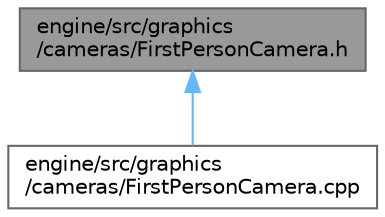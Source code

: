 digraph "engine/src/graphics/cameras/FirstPersonCamera.h"
{
 // LATEX_PDF_SIZE
  bgcolor="transparent";
  edge [fontname=Helvetica,fontsize=10,labelfontname=Helvetica,labelfontsize=10];
  node [fontname=Helvetica,fontsize=10,shape=box,height=0.2,width=0.4];
  Node1 [id="Node000001",label="engine/src/graphics\l/cameras/FirstPersonCamera.h",height=0.2,width=0.4,color="gray40", fillcolor="grey60", style="filled", fontcolor="black",tooltip="Header file for the FirstPersonCamera class."];
  Node1 -> Node2 [id="edge1_Node000001_Node000002",dir="back",color="steelblue1",style="solid",tooltip=" "];
  Node2 [id="Node000002",label="engine/src/graphics\l/cameras/FirstPersonCamera.cpp",height=0.2,width=0.4,color="grey40", fillcolor="white", style="filled",URL="$d0/d06/_first_person_camera_8cpp.html",tooltip="Implementation file for the FirstPersonCamera class."];
}
